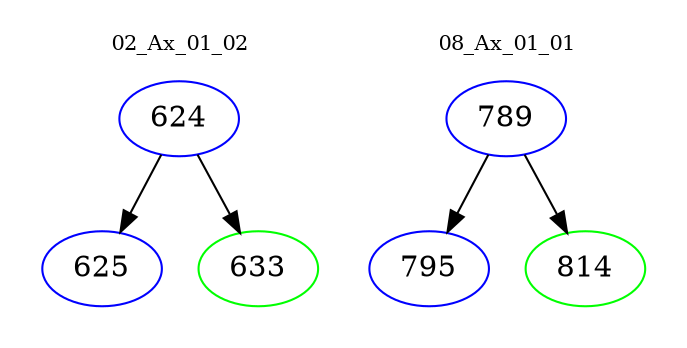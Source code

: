 digraph{
subgraph cluster_0 {
color = white
label = "02_Ax_01_02";
fontsize=10;
T0_624 [label="624", color="blue"]
T0_624 -> T0_625 [color="black"]
T0_625 [label="625", color="blue"]
T0_624 -> T0_633 [color="black"]
T0_633 [label="633", color="green"]
}
subgraph cluster_1 {
color = white
label = "08_Ax_01_01";
fontsize=10;
T1_789 [label="789", color="blue"]
T1_789 -> T1_795 [color="black"]
T1_795 [label="795", color="blue"]
T1_789 -> T1_814 [color="black"]
T1_814 [label="814", color="green"]
}
}
